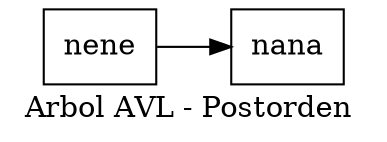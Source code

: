digraph arbolpostorden {
node [shape = record];
rankdir=LR;
nodo0[label="nene"];
nodo1[label="nana"];
nodo0->nodo1;
label = "Arbol AVL - Postorden "
}
